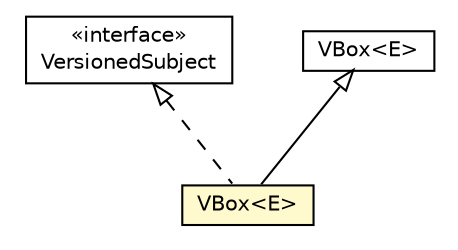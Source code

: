 #!/usr/local/bin/dot
#
# Class diagram 
# Generated by UMLGraph version 5.1 (http://www.umlgraph.org/)
#

digraph G {
	edge [fontname="Helvetica",fontsize=10,labelfontname="Helvetica",labelfontsize=10];
	node [fontname="Helvetica",fontsize=10,shape=plaintext];
	nodesep=0.25;
	ranksep=0.5;
	// pt.ist.fenixframework.backend.jvstmojb.pstm.VersionedSubject
	c130048 [label=<<table title="pt.ist.fenixframework.backend.jvstmojb.pstm.VersionedSubject" border="0" cellborder="1" cellspacing="0" cellpadding="2" port="p" href="./VersionedSubject.html">
		<tr><td><table border="0" cellspacing="0" cellpadding="1">
<tr><td align="center" balign="center"> &#171;interface&#187; </td></tr>
<tr><td align="center" balign="center"> VersionedSubject </td></tr>
		</table></td></tr>
		</table>>, fontname="Helvetica", fontcolor="black", fontsize=10.0];
	// pt.ist.fenixframework.backend.jvstmojb.pstm.VBox<E>
	c130049 [label=<<table title="pt.ist.fenixframework.backend.jvstmojb.pstm.VBox" border="0" cellborder="1" cellspacing="0" cellpadding="2" port="p" bgcolor="lemonChiffon" href="./VBox.html">
		<tr><td><table border="0" cellspacing="0" cellpadding="1">
<tr><td align="center" balign="center"> VBox&lt;E&gt; </td></tr>
		</table></td></tr>
		</table>>, fontname="Helvetica", fontcolor="black", fontsize=10.0];
	//pt.ist.fenixframework.backend.jvstmojb.pstm.VBox<E> extends jvstm.VBox<E>
	c130102:p -> c130049:p [dir=back,arrowtail=empty];
	//pt.ist.fenixframework.backend.jvstmojb.pstm.VBox<E> implements pt.ist.fenixframework.backend.jvstmojb.pstm.VersionedSubject
	c130048:p -> c130049:p [dir=back,arrowtail=empty,style=dashed];
	// jvstm.VBox<E>
	c130102 [label=<<table title="jvstm.VBox" border="0" cellborder="1" cellspacing="0" cellpadding="2" port="p" href="http://java.sun.com/j2se/1.4.2/docs/api/jvstm/VBox.html">
		<tr><td><table border="0" cellspacing="0" cellpadding="1">
<tr><td align="center" balign="center"> VBox&lt;E&gt; </td></tr>
		</table></td></tr>
		</table>>, fontname="Helvetica", fontcolor="black", fontsize=10.0];
}

